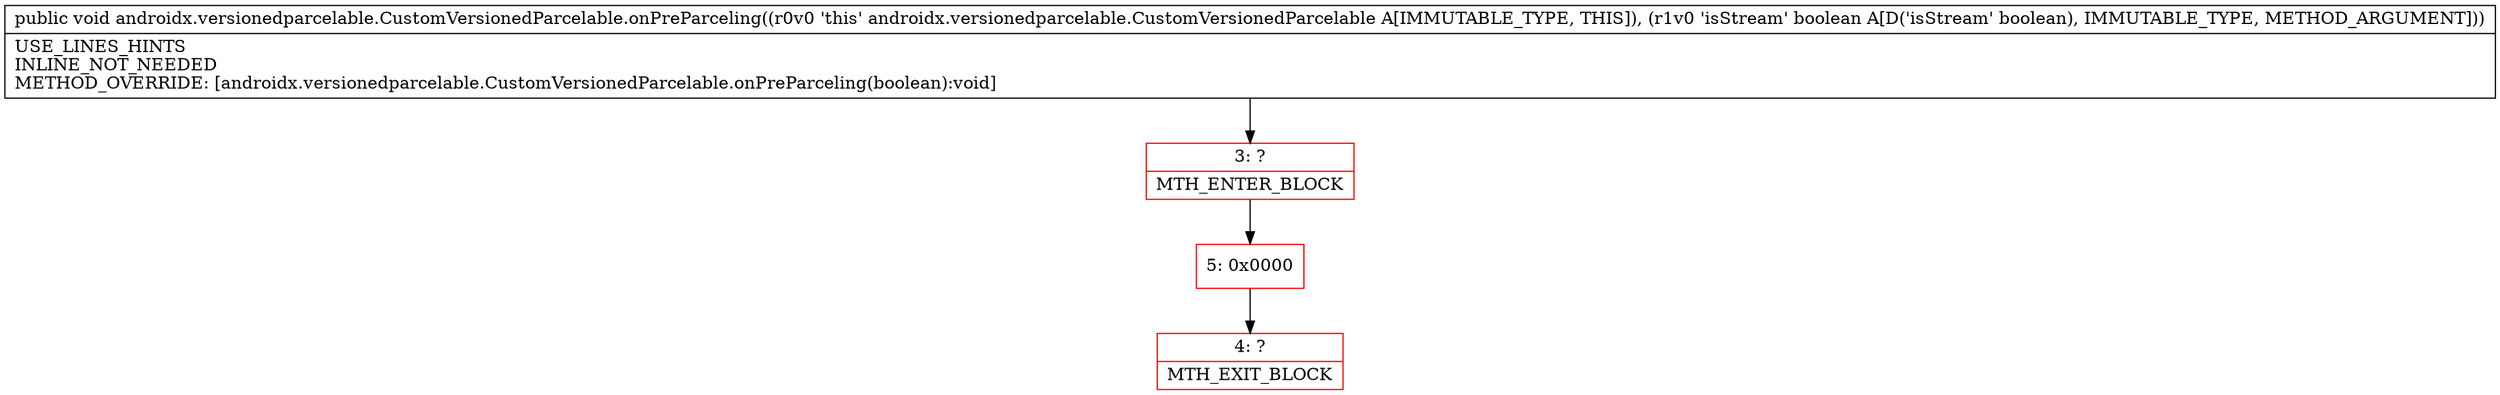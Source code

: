 digraph "CFG forandroidx.versionedparcelable.CustomVersionedParcelable.onPreParceling(Z)V" {
subgraph cluster_Region_2134157582 {
label = "R(0)";
node [shape=record,color=blue];
}
Node_3 [shape=record,color=red,label="{3\:\ ?|MTH_ENTER_BLOCK\l}"];
Node_5 [shape=record,color=red,label="{5\:\ 0x0000}"];
Node_4 [shape=record,color=red,label="{4\:\ ?|MTH_EXIT_BLOCK\l}"];
MethodNode[shape=record,label="{public void androidx.versionedparcelable.CustomVersionedParcelable.onPreParceling((r0v0 'this' androidx.versionedparcelable.CustomVersionedParcelable A[IMMUTABLE_TYPE, THIS]), (r1v0 'isStream' boolean A[D('isStream' boolean), IMMUTABLE_TYPE, METHOD_ARGUMENT]))  | USE_LINES_HINTS\lINLINE_NOT_NEEDED\lMETHOD_OVERRIDE: [androidx.versionedparcelable.CustomVersionedParcelable.onPreParceling(boolean):void]\l}"];
MethodNode -> Node_3;Node_3 -> Node_5;
Node_5 -> Node_4;
}


